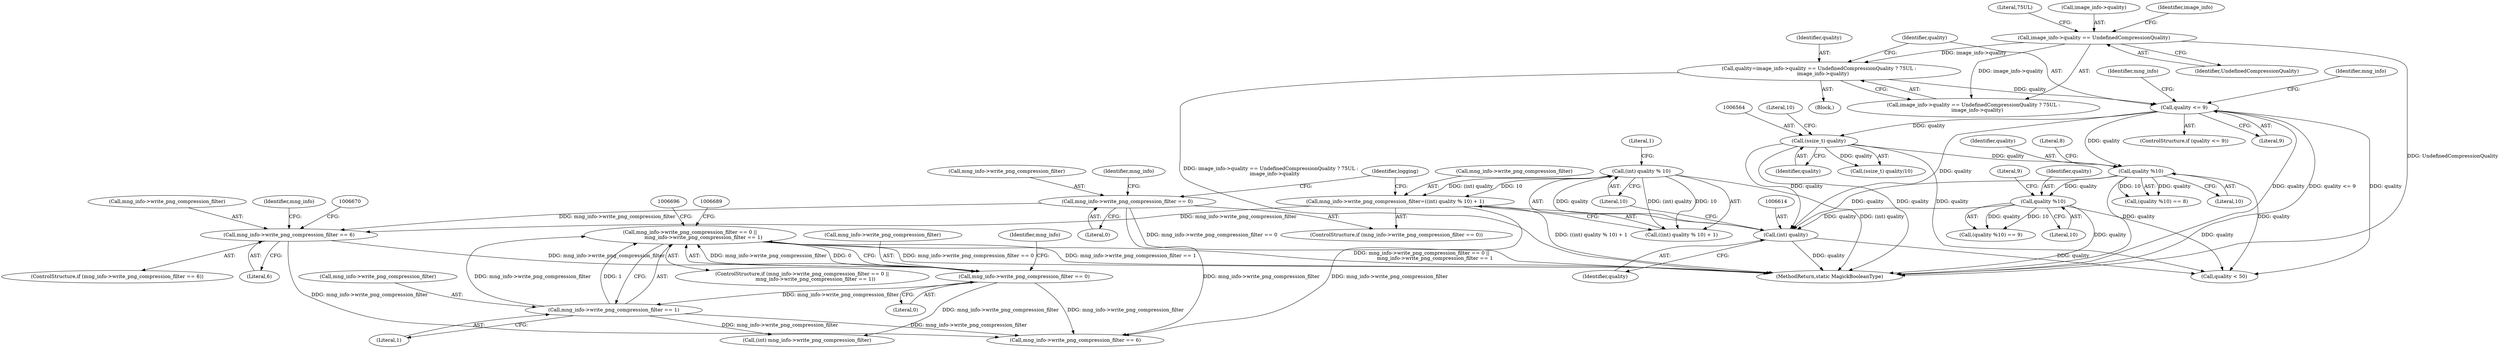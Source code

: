 digraph "0_ImageMagick_816ecab6c532ae086ff4186b3eaf4aa7092d536f@API" {
"1006677" [label="(Call,mng_info->write_png_compression_filter == 0 ||\n                 mng_info->write_png_compression_filter == 1)"];
"1006678" [label="(Call,mng_info->write_png_compression_filter == 0)"];
"1006664" [label="(Call,mng_info->write_png_compression_filter == 6)"];
"1006607" [label="(Call,mng_info->write_png_compression_filter=((int) quality % 10) + 1)"];
"1006612" [label="(Call,(int) quality % 10)"];
"1006613" [label="(Call,(int) quality)"];
"1006531" [label="(Call,quality <= 9)"];
"1006518" [label="(Call,quality=image_info->quality == UndefinedCompressionQuality ? 75UL :\n     image_info->quality)"];
"1006521" [label="(Call,image_info->quality == UndefinedCompressionQuality)"];
"1006563" [label="(Call,(ssize_t) quality)"];
"1006590" [label="(Call,quality %10)"];
"1006585" [label="(Call,quality %10)"];
"1006602" [label="(Call,mng_info->write_png_compression_filter == 0)"];
"1006683" [label="(Call,mng_info->write_png_compression_filter == 1)"];
"1006593" [label="(Literal,9)"];
"1006722" [label="(Call,mng_info->write_png_compression_filter == 6)"];
"1006664" [label="(Call,mng_info->write_png_compression_filter == 6)"];
"1006663" [label="(ControlStructure,if (mng_info->write_png_compression_filter == 6))"];
"1006518" [label="(Call,quality=image_info->quality == UndefinedCompressionQuality ? 75UL :\n     image_info->quality)"];
"1006615" [label="(Identifier,quality)"];
"1006532" [label="(Identifier,quality)"];
"1006676" [label="(ControlStructure,if (mng_info->write_png_compression_filter == 0 ||\n                 mng_info->write_png_compression_filter == 1))"];
"1009779" [label="(MethodReturn,static MagickBooleanType)"];
"1006668" [label="(Literal,6)"];
"1006530" [label="(ControlStructure,if (quality <= 9))"];
"1006682" [label="(Literal,0)"];
"1006679" [label="(Call,mng_info->write_png_compression_filter)"];
"1006552" [label="(Identifier,mng_info)"];
"1006616" [label="(Literal,10)"];
"1006617" [label="(Literal,1)"];
"1006531" [label="(Call,quality <= 9)"];
"1006526" [label="(Literal,75UL)"];
"1006565" [label="(Identifier,quality)"];
"1006602" [label="(Call,mng_info->write_png_compression_filter == 0)"];
"1006586" [label="(Identifier,quality)"];
"1006588" [label="(Literal,8)"];
"1006613" [label="(Call,(int) quality)"];
"1006584" [label="(Call,(quality %10) == 8)"];
"1006665" [label="(Call,mng_info->write_png_compression_filter)"];
"1006591" [label="(Identifier,quality)"];
"1006603" [label="(Call,mng_info->write_png_compression_filter)"];
"1006585" [label="(Call,quality %10)"];
"1006525" [label="(Identifier,UndefinedCompressionQuality)"];
"1006601" [label="(ControlStructure,if (mng_info->write_png_compression_filter == 0))"];
"1006683" [label="(Call,mng_info->write_png_compression_filter == 1)"];
"1006620" [label="(Identifier,logging)"];
"1006687" [label="(Literal,1)"];
"1006612" [label="(Call,(int) quality % 10)"];
"1006522" [label="(Call,image_info->quality)"];
"1006684" [label="(Call,mng_info->write_png_compression_filter)"];
"1006677" [label="(Call,mng_info->write_png_compression_filter == 0 ||\n                 mng_info->write_png_compression_filter == 1)"];
"1000223" [label="(Block,)"];
"1006680" [label="(Identifier,mng_info)"];
"1006607" [label="(Call,mng_info->write_png_compression_filter=((int) quality % 10) + 1)"];
"1006741" [label="(Call,quality < 50)"];
"1006538" [label="(Identifier,mng_info)"];
"1006521" [label="(Call,image_info->quality == UndefinedCompressionQuality)"];
"1006606" [label="(Literal,0)"];
"1006563" [label="(Call,(ssize_t) quality)"];
"1006611" [label="(Call,((int) quality % 10) + 1)"];
"1006609" [label="(Identifier,mng_info)"];
"1006590" [label="(Call,quality %10)"];
"1006587" [label="(Literal,10)"];
"1006685" [label="(Identifier,mng_info)"];
"1006702" [label="(Call,(int) mng_info->write_png_compression_filter)"];
"1006608" [label="(Call,mng_info->write_png_compression_filter)"];
"1006520" [label="(Call,image_info->quality == UndefinedCompressionQuality ? 75UL :\n     image_info->quality)"];
"1006678" [label="(Call,mng_info->write_png_compression_filter == 0)"];
"1006528" [label="(Identifier,image_info)"];
"1006562" [label="(Call,(ssize_t) quality/10)"];
"1006566" [label="(Literal,10)"];
"1006519" [label="(Identifier,quality)"];
"1006589" [label="(Call,(quality %10) == 9)"];
"1006533" [label="(Literal,9)"];
"1006592" [label="(Literal,10)"];
"1006677" -> "1006676"  [label="AST: "];
"1006677" -> "1006678"  [label="CFG: "];
"1006677" -> "1006683"  [label="CFG: "];
"1006678" -> "1006677"  [label="AST: "];
"1006683" -> "1006677"  [label="AST: "];
"1006689" -> "1006677"  [label="CFG: "];
"1006696" -> "1006677"  [label="CFG: "];
"1006677" -> "1009779"  [label="DDG: mng_info->write_png_compression_filter == 0 ||\n                 mng_info->write_png_compression_filter == 1"];
"1006677" -> "1009779"  [label="DDG: mng_info->write_png_compression_filter == 0"];
"1006677" -> "1009779"  [label="DDG: mng_info->write_png_compression_filter == 1"];
"1006678" -> "1006677"  [label="DDG: mng_info->write_png_compression_filter"];
"1006678" -> "1006677"  [label="DDG: 0"];
"1006683" -> "1006677"  [label="DDG: mng_info->write_png_compression_filter"];
"1006683" -> "1006677"  [label="DDG: 1"];
"1006678" -> "1006682"  [label="CFG: "];
"1006679" -> "1006678"  [label="AST: "];
"1006682" -> "1006678"  [label="AST: "];
"1006685" -> "1006678"  [label="CFG: "];
"1006664" -> "1006678"  [label="DDG: mng_info->write_png_compression_filter"];
"1006678" -> "1006683"  [label="DDG: mng_info->write_png_compression_filter"];
"1006678" -> "1006702"  [label="DDG: mng_info->write_png_compression_filter"];
"1006678" -> "1006722"  [label="DDG: mng_info->write_png_compression_filter"];
"1006664" -> "1006663"  [label="AST: "];
"1006664" -> "1006668"  [label="CFG: "];
"1006665" -> "1006664"  [label="AST: "];
"1006668" -> "1006664"  [label="AST: "];
"1006670" -> "1006664"  [label="CFG: "];
"1006680" -> "1006664"  [label="CFG: "];
"1006607" -> "1006664"  [label="DDG: mng_info->write_png_compression_filter"];
"1006602" -> "1006664"  [label="DDG: mng_info->write_png_compression_filter"];
"1006664" -> "1006722"  [label="DDG: mng_info->write_png_compression_filter"];
"1006607" -> "1006601"  [label="AST: "];
"1006607" -> "1006611"  [label="CFG: "];
"1006608" -> "1006607"  [label="AST: "];
"1006611" -> "1006607"  [label="AST: "];
"1006620" -> "1006607"  [label="CFG: "];
"1006607" -> "1009779"  [label="DDG: ((int) quality % 10) + 1"];
"1006612" -> "1006607"  [label="DDG: (int) quality"];
"1006612" -> "1006607"  [label="DDG: 10"];
"1006607" -> "1006722"  [label="DDG: mng_info->write_png_compression_filter"];
"1006612" -> "1006611"  [label="AST: "];
"1006612" -> "1006616"  [label="CFG: "];
"1006613" -> "1006612"  [label="AST: "];
"1006616" -> "1006612"  [label="AST: "];
"1006617" -> "1006612"  [label="CFG: "];
"1006612" -> "1009779"  [label="DDG: (int) quality"];
"1006612" -> "1006611"  [label="DDG: (int) quality"];
"1006612" -> "1006611"  [label="DDG: 10"];
"1006613" -> "1006612"  [label="DDG: quality"];
"1006613" -> "1006615"  [label="CFG: "];
"1006614" -> "1006613"  [label="AST: "];
"1006615" -> "1006613"  [label="AST: "];
"1006616" -> "1006613"  [label="CFG: "];
"1006613" -> "1009779"  [label="DDG: quality"];
"1006531" -> "1006613"  [label="DDG: quality"];
"1006563" -> "1006613"  [label="DDG: quality"];
"1006590" -> "1006613"  [label="DDG: quality"];
"1006585" -> "1006613"  [label="DDG: quality"];
"1006613" -> "1006741"  [label="DDG: quality"];
"1006531" -> "1006530"  [label="AST: "];
"1006531" -> "1006533"  [label="CFG: "];
"1006532" -> "1006531"  [label="AST: "];
"1006533" -> "1006531"  [label="AST: "];
"1006538" -> "1006531"  [label="CFG: "];
"1006552" -> "1006531"  [label="CFG: "];
"1006531" -> "1009779"  [label="DDG: quality"];
"1006531" -> "1009779"  [label="DDG: quality <= 9"];
"1006518" -> "1006531"  [label="DDG: quality"];
"1006531" -> "1006563"  [label="DDG: quality"];
"1006531" -> "1006585"  [label="DDG: quality"];
"1006531" -> "1006741"  [label="DDG: quality"];
"1006518" -> "1000223"  [label="AST: "];
"1006518" -> "1006520"  [label="CFG: "];
"1006519" -> "1006518"  [label="AST: "];
"1006520" -> "1006518"  [label="AST: "];
"1006532" -> "1006518"  [label="CFG: "];
"1006518" -> "1009779"  [label="DDG: image_info->quality == UndefinedCompressionQuality ? 75UL :\n     image_info->quality"];
"1006521" -> "1006518"  [label="DDG: image_info->quality"];
"1006521" -> "1006520"  [label="AST: "];
"1006521" -> "1006525"  [label="CFG: "];
"1006522" -> "1006521"  [label="AST: "];
"1006525" -> "1006521"  [label="AST: "];
"1006526" -> "1006521"  [label="CFG: "];
"1006528" -> "1006521"  [label="CFG: "];
"1006521" -> "1009779"  [label="DDG: UndefinedCompressionQuality"];
"1006521" -> "1006520"  [label="DDG: image_info->quality"];
"1006563" -> "1006562"  [label="AST: "];
"1006563" -> "1006565"  [label="CFG: "];
"1006564" -> "1006563"  [label="AST: "];
"1006565" -> "1006563"  [label="AST: "];
"1006566" -> "1006563"  [label="CFG: "];
"1006563" -> "1009779"  [label="DDG: quality"];
"1006563" -> "1006562"  [label="DDG: quality"];
"1006563" -> "1006585"  [label="DDG: quality"];
"1006563" -> "1006741"  [label="DDG: quality"];
"1006590" -> "1006589"  [label="AST: "];
"1006590" -> "1006592"  [label="CFG: "];
"1006591" -> "1006590"  [label="AST: "];
"1006592" -> "1006590"  [label="AST: "];
"1006593" -> "1006590"  [label="CFG: "];
"1006590" -> "1009779"  [label="DDG: quality"];
"1006590" -> "1006589"  [label="DDG: quality"];
"1006590" -> "1006589"  [label="DDG: 10"];
"1006585" -> "1006590"  [label="DDG: quality"];
"1006590" -> "1006741"  [label="DDG: quality"];
"1006585" -> "1006584"  [label="AST: "];
"1006585" -> "1006587"  [label="CFG: "];
"1006586" -> "1006585"  [label="AST: "];
"1006587" -> "1006585"  [label="AST: "];
"1006588" -> "1006585"  [label="CFG: "];
"1006585" -> "1009779"  [label="DDG: quality"];
"1006585" -> "1006584"  [label="DDG: quality"];
"1006585" -> "1006584"  [label="DDG: 10"];
"1006585" -> "1006741"  [label="DDG: quality"];
"1006602" -> "1006601"  [label="AST: "];
"1006602" -> "1006606"  [label="CFG: "];
"1006603" -> "1006602"  [label="AST: "];
"1006606" -> "1006602"  [label="AST: "];
"1006609" -> "1006602"  [label="CFG: "];
"1006620" -> "1006602"  [label="CFG: "];
"1006602" -> "1009779"  [label="DDG: mng_info->write_png_compression_filter == 0"];
"1006602" -> "1006722"  [label="DDG: mng_info->write_png_compression_filter"];
"1006683" -> "1006687"  [label="CFG: "];
"1006684" -> "1006683"  [label="AST: "];
"1006687" -> "1006683"  [label="AST: "];
"1006683" -> "1006702"  [label="DDG: mng_info->write_png_compression_filter"];
"1006683" -> "1006722"  [label="DDG: mng_info->write_png_compression_filter"];
}

